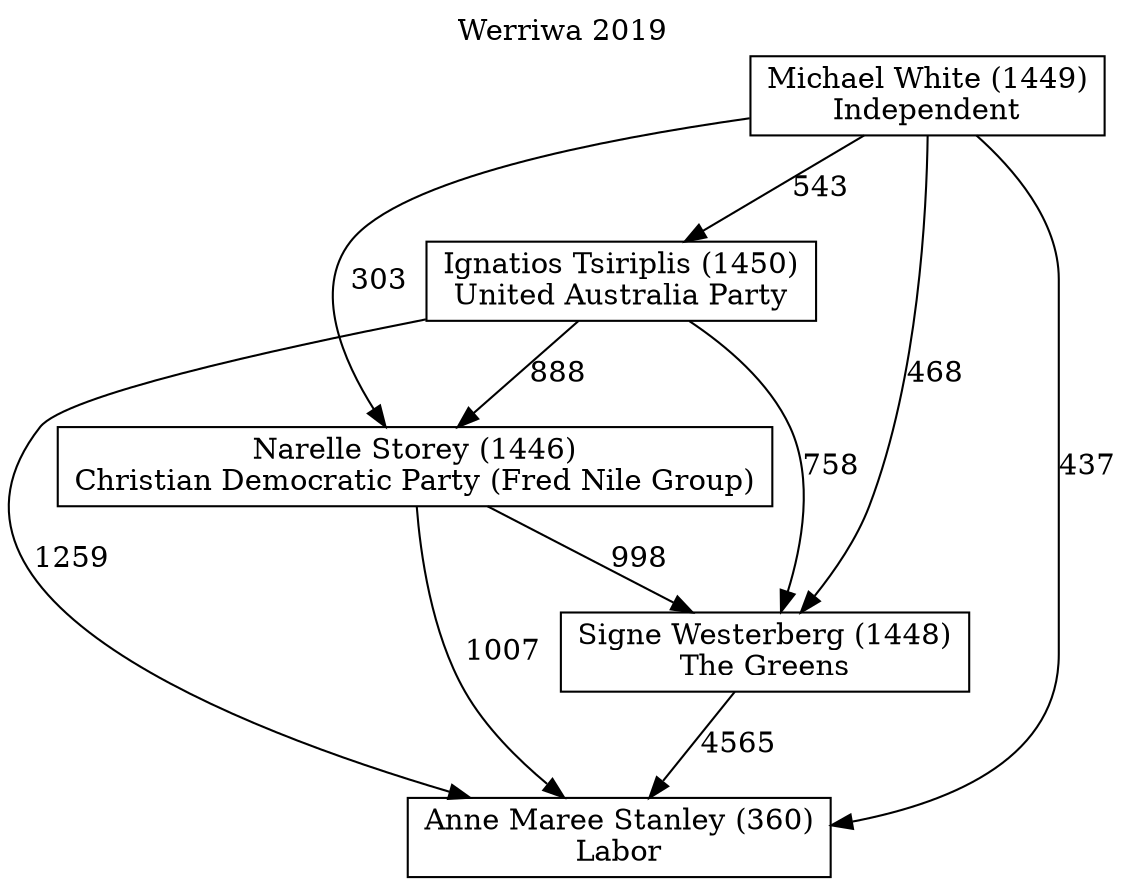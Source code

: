 // House preference flow
digraph "Anne Maree Stanley (360)_Werriwa_2019" {
	graph [label="Werriwa 2019" labelloc=t mclimit=10]
	node [shape=box]
	"Anne Maree Stanley (360)" [label="Anne Maree Stanley (360)
Labor"]
	"Signe Westerberg (1448)" [label="Signe Westerberg (1448)
The Greens"]
	"Narelle Storey (1446)" [label="Narelle Storey (1446)
Christian Democratic Party (Fred Nile Group)"]
	"Ignatios Tsiriplis (1450)" [label="Ignatios Tsiriplis (1450)
United Australia Party"]
	"Michael White (1449)" [label="Michael White (1449)
Independent"]
	"Signe Westerberg (1448)" -> "Anne Maree Stanley (360)" [label=4565]
	"Narelle Storey (1446)" -> "Signe Westerberg (1448)" [label=998]
	"Ignatios Tsiriplis (1450)" -> "Narelle Storey (1446)" [label=888]
	"Michael White (1449)" -> "Ignatios Tsiriplis (1450)" [label=543]
	"Narelle Storey (1446)" -> "Anne Maree Stanley (360)" [label=1007]
	"Ignatios Tsiriplis (1450)" -> "Anne Maree Stanley (360)" [label=1259]
	"Michael White (1449)" -> "Anne Maree Stanley (360)" [label=437]
	"Michael White (1449)" -> "Narelle Storey (1446)" [label=303]
	"Ignatios Tsiriplis (1450)" -> "Signe Westerberg (1448)" [label=758]
	"Michael White (1449)" -> "Signe Westerberg (1448)" [label=468]
}
